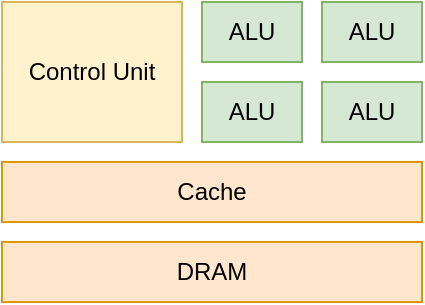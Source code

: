 <mxfile version="26.1.1">
  <diagram name="Page-1" id="KbVm7puO1cnMbyPR89UC">
    <mxGraphModel dx="1114" dy="878" grid="1" gridSize="10" guides="1" tooltips="1" connect="1" arrows="1" fold="1" page="1" pageScale="1" pageWidth="827" pageHeight="1169" math="0" shadow="0">
      <root>
        <mxCell id="0" />
        <mxCell id="1" parent="0" />
        <mxCell id="bIFyJvAmZ8of1OP3TTjj-1" value="Control Unit" style="rounded=0;whiteSpace=wrap;html=1;fillColor=#fff2cc;strokeColor=#d6b656;" vertex="1" parent="1">
          <mxGeometry x="60" y="260" width="90" height="70" as="geometry" />
        </mxCell>
        <mxCell id="bIFyJvAmZ8of1OP3TTjj-2" value="ALU" style="rounded=0;whiteSpace=wrap;html=1;fillColor=#d5e8d4;strokeColor=#82b366;" vertex="1" parent="1">
          <mxGeometry x="160" y="260" width="50" height="30" as="geometry" />
        </mxCell>
        <mxCell id="bIFyJvAmZ8of1OP3TTjj-3" value="ALU" style="rounded=0;whiteSpace=wrap;html=1;fillColor=#d5e8d4;strokeColor=#82b366;" vertex="1" parent="1">
          <mxGeometry x="220" y="260" width="50" height="30" as="geometry" />
        </mxCell>
        <mxCell id="bIFyJvAmZ8of1OP3TTjj-5" value="ALU" style="rounded=0;whiteSpace=wrap;html=1;fillColor=#d5e8d4;strokeColor=#82b366;" vertex="1" parent="1">
          <mxGeometry x="160" y="300" width="50" height="30" as="geometry" />
        </mxCell>
        <mxCell id="bIFyJvAmZ8of1OP3TTjj-6" value="ALU" style="rounded=0;whiteSpace=wrap;html=1;fillColor=#d5e8d4;strokeColor=#82b366;" vertex="1" parent="1">
          <mxGeometry x="220" y="300" width="50" height="30" as="geometry" />
        </mxCell>
        <mxCell id="bIFyJvAmZ8of1OP3TTjj-10" value="Cache" style="rounded=0;whiteSpace=wrap;html=1;fillColor=#ffe6cc;strokeColor=#d79b00;" vertex="1" parent="1">
          <mxGeometry x="60" y="340" width="210" height="30" as="geometry" />
        </mxCell>
        <mxCell id="bIFyJvAmZ8of1OP3TTjj-11" value="DRAM" style="rounded=0;whiteSpace=wrap;html=1;fillColor=#ffe6cc;strokeColor=#d79b00;" vertex="1" parent="1">
          <mxGeometry x="60" y="380" width="210" height="30" as="geometry" />
        </mxCell>
      </root>
    </mxGraphModel>
  </diagram>
</mxfile>
